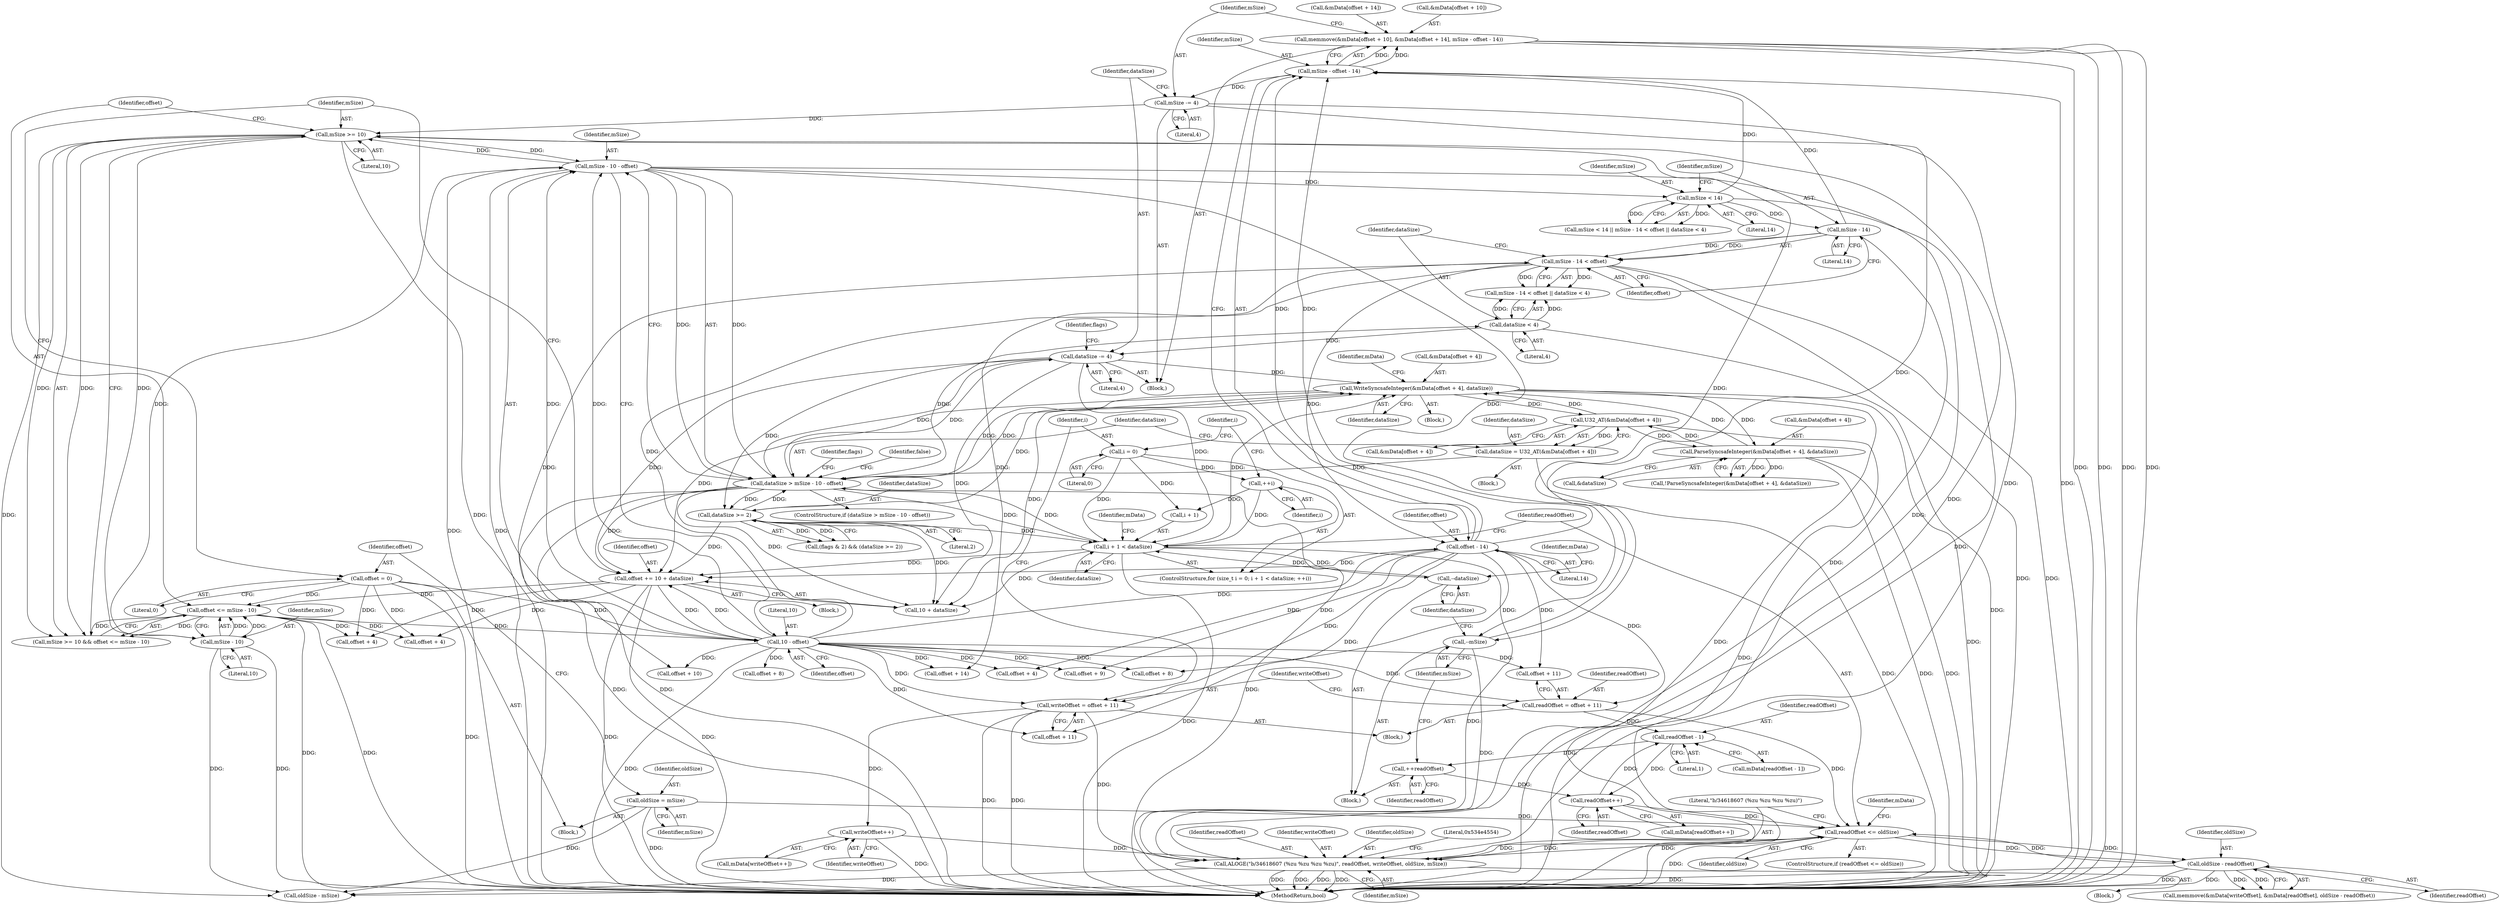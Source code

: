 digraph "0_Android_dd3ca4d6b81a9ae2ddf358b7b93d2f8c010921f5@array" {
"1000208" [label="(Call,memmove(&mData[offset + 10], &mData[offset + 14], mSize - offset - 14))"];
"1000221" [label="(Call,mSize - offset - 14)"];
"1000193" [label="(Call,mSize < 14)"];
"1000164" [label="(Call,mSize - 10 - offset)"];
"1000113" [label="(Call,mSize >= 10)"];
"1000226" [label="(Call,mSize -= 4)"];
"1000286" [label="(Call,--mSize)"];
"1000318" [label="(Call,ALOGE(\"b/34618607 (%zu %zu %zu %zu)\", readOffset, writeOffset, oldSize, mSize))"];
"1000300" [label="(Call,readOffset <= oldSize)"];
"1000297" [label="(Call,readOffset++)"];
"1000284" [label="(Call,++readOffset)"];
"1000274" [label="(Call,readOffset - 1)"];
"1000245" [label="(Call,readOffset = offset + 11)"];
"1000223" [label="(Call,offset - 14)"];
"1000197" [label="(Call,mSize - 14 < offset)"];
"1000198" [label="(Call,mSize - 14)"];
"1000166" [label="(Call,10 - offset)"];
"1000116" [label="(Call,offset <= mSize - 10)"];
"1000363" [label="(Call,offset += 10 + dataSize)"];
"1000337" [label="(Call,WriteSyncsafeInteger(&mData[offset + 4], dataSize))"];
"1000139" [label="(Call,U32_AT(&mData[offset + 4]))"];
"1000149" [label="(Call,ParseSyncsafeInteger(&mData[offset + 4], &dataSize))"];
"1000261" [label="(Call,i + 1 < dataSize)"];
"1000258" [label="(Call,i = 0)"];
"1000266" [label="(Call,++i)"];
"1000288" [label="(Call,--dataSize)"];
"1000229" [label="(Call,dataSize -= 4)"];
"1000202" [label="(Call,dataSize < 4)"];
"1000162" [label="(Call,dataSize > mSize - 10 - offset)"];
"1000137" [label="(Call,dataSize = U32_AT(&mData[offset + 4]))"];
"1000240" [label="(Call,dataSize >= 2)"];
"1000108" [label="(Call,offset = 0)"];
"1000118" [label="(Call,mSize - 10)"];
"1000104" [label="(Call,oldSize = mSize)"];
"1000313" [label="(Call,oldSize - readOffset)"];
"1000293" [label="(Call,writeOffset++)"];
"1000251" [label="(Call,writeOffset = offset + 11)"];
"1000193" [label="(Call,mSize < 14)"];
"1000139" [label="(Call,U32_AT(&mData[offset + 4]))"];
"1000105" [label="(Identifier,oldSize)"];
"1000102" [label="(Block,)"];
"1000348" [label="(Call,offset + 8)"];
"1000295" [label="(Call,mData[readOffset++])"];
"1000195" [label="(Literal,14)"];
"1000365" [label="(Call,10 + dataSize)"];
"1000222" [label="(Identifier,mSize)"];
"1000108" [label="(Call,offset = 0)"];
"1000320" [label="(Identifier,readOffset)"];
"1000273" [label="(Identifier,mData)"];
"1000200" [label="(Literal,14)"];
"1000341" [label="(Call,offset + 4)"];
"1000174" [label="(Identifier,flags)"];
"1000318" [label="(Call,ALOGE(\"b/34618607 (%zu %zu %zu %zu)\", readOffset, writeOffset, oldSize, mSize))"];
"1000242" [label="(Literal,2)"];
"1000315" [label="(Identifier,readOffset)"];
"1000307" [label="(Identifier,mData)"];
"1000287" [label="(Identifier,mSize)"];
"1000149" [label="(Call,ParseSyncsafeInteger(&mData[offset + 4], &dataSize))"];
"1000109" [label="(Identifier,offset)"];
"1000258" [label="(Call,i = 0)"];
"1000226" [label="(Call,mSize -= 4)"];
"1000225" [label="(Literal,14)"];
"1000321" [label="(Identifier,writeOffset)"];
"1000298" [label="(Identifier,readOffset)"];
"1000223" [label="(Call,offset - 14)"];
"1000323" [label="(Identifier,mSize)"];
"1000120" [label="(Literal,10)"];
"1000291" [label="(Call,mData[writeOffset++])"];
"1000267" [label="(Identifier,i)"];
"1000119" [label="(Identifier,mSize)"];
"1000266" [label="(Call,++i)"];
"1000215" [label="(Call,&mData[offset + 14])"];
"1000300" [label="(Call,readOffset <= oldSize)"];
"1000363" [label="(Call,offset += 10 + dataSize)"];
"1000208" [label="(Call,memmove(&mData[offset + 10], &mData[offset + 14], mSize - offset - 14))"];
"1000231" [label="(Literal,4)"];
"1000194" [label="(Identifier,mSize)"];
"1000116" [label="(Call,offset <= mSize - 10)"];
"1000236" [label="(Call,(flags & 2) && (dataSize >= 2))"];
"1000253" [label="(Call,offset + 11)"];
"1000302" [label="(Identifier,oldSize)"];
"1000251" [label="(Call,writeOffset = offset + 11)"];
"1000272" [label="(Call,mData[readOffset - 1])"];
"1000314" [label="(Identifier,oldSize)"];
"1000262" [label="(Call,i + 1)"];
"1000190" [label="(Block,)"];
"1000148" [label="(Call,!ParseSyncsafeInteger(&mData[offset + 4], &dataSize))"];
"1000289" [label="(Identifier,dataSize)"];
"1000256" [label="(ControlStructure,for (size_t i = 0; i + 1 < dataSize; ++i))"];
"1000286" [label="(Call,--mSize)"];
"1000283" [label="(Block,)"];
"1000304" [label="(Call,memmove(&mData[writeOffset], &mData[readOffset], oldSize - readOffset))"];
"1000156" [label="(Call,&dataSize)"];
"1000284" [label="(Call,++readOffset)"];
"1000197" [label="(Call,mSize - 14 < offset)"];
"1000201" [label="(Identifier,offset)"];
"1000110" [label="(Literal,0)"];
"1000140" [label="(Call,&mData[offset + 4])"];
"1000285" [label="(Identifier,readOffset)"];
"1000161" [label="(ControlStructure,if (dataSize > mSize - 10 - offset))"];
"1000212" [label="(Call,offset + 10)"];
"1000357" [label="(Call,offset + 9)"];
"1000313" [label="(Call,oldSize - readOffset)"];
"1000230" [label="(Identifier,dataSize)"];
"1000218" [label="(Call,offset + 14)"];
"1000322" [label="(Identifier,oldSize)"];
"1000192" [label="(Call,mSize < 14 || mSize - 14 < offset || dataSize < 4)"];
"1000221" [label="(Call,mSize - offset - 14)"];
"1000276" [label="(Literal,1)"];
"1000136" [label="(Block,)"];
"1000229" [label="(Call,dataSize -= 4)"];
"1000319" [label="(Literal,\"b/34618607 (%zu %zu %zu %zu)\")"];
"1000260" [label="(Literal,0)"];
"1000241" [label="(Identifier,dataSize)"];
"1000153" [label="(Call,offset + 4)"];
"1000233" [label="(Identifier,flags)"];
"1000274" [label="(Call,readOffset - 1)"];
"1000337" [label="(Call,WriteSyncsafeInteger(&mData[offset + 4], dataSize))"];
"1000246" [label="(Identifier,readOffset)"];
"1000162" [label="(Call,dataSize > mSize - 10 - offset)"];
"1000347" [label="(Identifier,mData)"];
"1000265" [label="(Identifier,dataSize)"];
"1000202" [label="(Call,dataSize < 4)"];
"1000275" [label="(Identifier,readOffset)"];
"1000104" [label="(Call,oldSize = mSize)"];
"1000379" [label="(MethodReturn,bool)"];
"1000338" [label="(Call,&mData[offset + 4])"];
"1000150" [label="(Call,&mData[offset + 4])"];
"1000245" [label="(Call,readOffset = offset + 11)"];
"1000143" [label="(Call,offset + 4)"];
"1000224" [label="(Identifier,offset)"];
"1000317" [label="(Block,)"];
"1000374" [label="(Call,oldSize - mSize)"];
"1000293" [label="(Call,writeOffset++)"];
"1000204" [label="(Literal,4)"];
"1000167" [label="(Literal,10)"];
"1000114" [label="(Identifier,mSize)"];
"1000198" [label="(Call,mSize - 14)"];
"1000117" [label="(Identifier,offset)"];
"1000247" [label="(Call,offset + 11)"];
"1000121" [label="(Block,)"];
"1000106" [label="(Identifier,mSize)"];
"1000138" [label="(Identifier,dataSize)"];
"1000179" [label="(Call,offset + 8)"];
"1000203" [label="(Identifier,dataSize)"];
"1000163" [label="(Identifier,dataSize)"];
"1000294" [label="(Identifier,writeOffset)"];
"1000263" [label="(Identifier,i)"];
"1000113" [label="(Call,mSize >= 10)"];
"1000344" [label="(Identifier,dataSize)"];
"1000292" [label="(Identifier,mData)"];
"1000240" [label="(Call,dataSize >= 2)"];
"1000168" [label="(Identifier,offset)"];
"1000325" [label="(Literal,0x534e4554)"];
"1000137" [label="(Call,dataSize = U32_AT(&mData[offset + 4]))"];
"1000336" [label="(Block,)"];
"1000297" [label="(Call,readOffset++)"];
"1000196" [label="(Call,mSize - 14 < offset || dataSize < 4)"];
"1000118" [label="(Call,mSize - 10)"];
"1000199" [label="(Identifier,mSize)"];
"1000364" [label="(Identifier,offset)"];
"1000228" [label="(Literal,4)"];
"1000261" [label="(Call,i + 1 < dataSize)"];
"1000252" [label="(Identifier,writeOffset)"];
"1000227" [label="(Identifier,mSize)"];
"1000299" [label="(ControlStructure,if (readOffset <= oldSize))"];
"1000259" [label="(Identifier,i)"];
"1000115" [label="(Literal,10)"];
"1000171" [label="(Identifier,false)"];
"1000288" [label="(Call,--dataSize)"];
"1000209" [label="(Call,&mData[offset + 10])"];
"1000112" [label="(Call,mSize >= 10 && offset <= mSize - 10)"];
"1000166" [label="(Call,10 - offset)"];
"1000165" [label="(Identifier,mSize)"];
"1000164" [label="(Call,mSize - 10 - offset)"];
"1000301" [label="(Identifier,readOffset)"];
"1000243" [label="(Block,)"];
"1000208" -> "1000190"  [label="AST: "];
"1000208" -> "1000221"  [label="CFG: "];
"1000209" -> "1000208"  [label="AST: "];
"1000215" -> "1000208"  [label="AST: "];
"1000221" -> "1000208"  [label="AST: "];
"1000227" -> "1000208"  [label="CFG: "];
"1000208" -> "1000379"  [label="DDG: "];
"1000208" -> "1000379"  [label="DDG: "];
"1000208" -> "1000379"  [label="DDG: "];
"1000208" -> "1000379"  [label="DDG: "];
"1000221" -> "1000208"  [label="DDG: "];
"1000221" -> "1000208"  [label="DDG: "];
"1000221" -> "1000223"  [label="CFG: "];
"1000222" -> "1000221"  [label="AST: "];
"1000223" -> "1000221"  [label="AST: "];
"1000221" -> "1000379"  [label="DDG: "];
"1000193" -> "1000221"  [label="DDG: "];
"1000198" -> "1000221"  [label="DDG: "];
"1000223" -> "1000221"  [label="DDG: "];
"1000223" -> "1000221"  [label="DDG: "];
"1000221" -> "1000226"  [label="DDG: "];
"1000193" -> "1000192"  [label="AST: "];
"1000193" -> "1000195"  [label="CFG: "];
"1000194" -> "1000193"  [label="AST: "];
"1000195" -> "1000193"  [label="AST: "];
"1000199" -> "1000193"  [label="CFG: "];
"1000192" -> "1000193"  [label="CFG: "];
"1000193" -> "1000379"  [label="DDG: "];
"1000193" -> "1000192"  [label="DDG: "];
"1000193" -> "1000192"  [label="DDG: "];
"1000164" -> "1000193"  [label="DDG: "];
"1000193" -> "1000198"  [label="DDG: "];
"1000164" -> "1000162"  [label="AST: "];
"1000164" -> "1000166"  [label="CFG: "];
"1000165" -> "1000164"  [label="AST: "];
"1000166" -> "1000164"  [label="AST: "];
"1000162" -> "1000164"  [label="CFG: "];
"1000164" -> "1000379"  [label="DDG: "];
"1000164" -> "1000379"  [label="DDG: "];
"1000164" -> "1000113"  [label="DDG: "];
"1000164" -> "1000162"  [label="DDG: "];
"1000164" -> "1000162"  [label="DDG: "];
"1000113" -> "1000164"  [label="DDG: "];
"1000118" -> "1000164"  [label="DDG: "];
"1000166" -> "1000164"  [label="DDG: "];
"1000166" -> "1000164"  [label="DDG: "];
"1000164" -> "1000286"  [label="DDG: "];
"1000164" -> "1000318"  [label="DDG: "];
"1000113" -> "1000112"  [label="AST: "];
"1000113" -> "1000115"  [label="CFG: "];
"1000114" -> "1000113"  [label="AST: "];
"1000115" -> "1000113"  [label="AST: "];
"1000117" -> "1000113"  [label="CFG: "];
"1000112" -> "1000113"  [label="CFG: "];
"1000113" -> "1000379"  [label="DDG: "];
"1000113" -> "1000112"  [label="DDG: "];
"1000113" -> "1000112"  [label="DDG: "];
"1000226" -> "1000113"  [label="DDG: "];
"1000286" -> "1000113"  [label="DDG: "];
"1000318" -> "1000113"  [label="DDG: "];
"1000113" -> "1000118"  [label="DDG: "];
"1000113" -> "1000374"  [label="DDG: "];
"1000226" -> "1000190"  [label="AST: "];
"1000226" -> "1000228"  [label="CFG: "];
"1000227" -> "1000226"  [label="AST: "];
"1000228" -> "1000226"  [label="AST: "];
"1000230" -> "1000226"  [label="CFG: "];
"1000226" -> "1000286"  [label="DDG: "];
"1000226" -> "1000318"  [label="DDG: "];
"1000286" -> "1000283"  [label="AST: "];
"1000286" -> "1000287"  [label="CFG: "];
"1000287" -> "1000286"  [label="AST: "];
"1000289" -> "1000286"  [label="CFG: "];
"1000286" -> "1000318"  [label="DDG: "];
"1000318" -> "1000317"  [label="AST: "];
"1000318" -> "1000323"  [label="CFG: "];
"1000319" -> "1000318"  [label="AST: "];
"1000320" -> "1000318"  [label="AST: "];
"1000321" -> "1000318"  [label="AST: "];
"1000322" -> "1000318"  [label="AST: "];
"1000323" -> "1000318"  [label="AST: "];
"1000325" -> "1000318"  [label="CFG: "];
"1000318" -> "1000379"  [label="DDG: "];
"1000318" -> "1000379"  [label="DDG: "];
"1000318" -> "1000379"  [label="DDG: "];
"1000318" -> "1000379"  [label="DDG: "];
"1000318" -> "1000300"  [label="DDG: "];
"1000300" -> "1000318"  [label="DDG: "];
"1000300" -> "1000318"  [label="DDG: "];
"1000293" -> "1000318"  [label="DDG: "];
"1000251" -> "1000318"  [label="DDG: "];
"1000318" -> "1000374"  [label="DDG: "];
"1000300" -> "1000299"  [label="AST: "];
"1000300" -> "1000302"  [label="CFG: "];
"1000301" -> "1000300"  [label="AST: "];
"1000302" -> "1000300"  [label="AST: "];
"1000307" -> "1000300"  [label="CFG: "];
"1000319" -> "1000300"  [label="CFG: "];
"1000300" -> "1000379"  [label="DDG: "];
"1000297" -> "1000300"  [label="DDG: "];
"1000245" -> "1000300"  [label="DDG: "];
"1000104" -> "1000300"  [label="DDG: "];
"1000313" -> "1000300"  [label="DDG: "];
"1000300" -> "1000313"  [label="DDG: "];
"1000300" -> "1000313"  [label="DDG: "];
"1000297" -> "1000295"  [label="AST: "];
"1000297" -> "1000298"  [label="CFG: "];
"1000298" -> "1000297"  [label="AST: "];
"1000295" -> "1000297"  [label="CFG: "];
"1000297" -> "1000274"  [label="DDG: "];
"1000284" -> "1000297"  [label="DDG: "];
"1000274" -> "1000297"  [label="DDG: "];
"1000284" -> "1000283"  [label="AST: "];
"1000284" -> "1000285"  [label="CFG: "];
"1000285" -> "1000284"  [label="AST: "];
"1000287" -> "1000284"  [label="CFG: "];
"1000274" -> "1000284"  [label="DDG: "];
"1000274" -> "1000272"  [label="AST: "];
"1000274" -> "1000276"  [label="CFG: "];
"1000275" -> "1000274"  [label="AST: "];
"1000276" -> "1000274"  [label="AST: "];
"1000272" -> "1000274"  [label="CFG: "];
"1000245" -> "1000274"  [label="DDG: "];
"1000245" -> "1000243"  [label="AST: "];
"1000245" -> "1000247"  [label="CFG: "];
"1000246" -> "1000245"  [label="AST: "];
"1000247" -> "1000245"  [label="AST: "];
"1000252" -> "1000245"  [label="CFG: "];
"1000223" -> "1000245"  [label="DDG: "];
"1000166" -> "1000245"  [label="DDG: "];
"1000223" -> "1000225"  [label="CFG: "];
"1000224" -> "1000223"  [label="AST: "];
"1000225" -> "1000223"  [label="AST: "];
"1000197" -> "1000223"  [label="DDG: "];
"1000166" -> "1000223"  [label="DDG: "];
"1000223" -> "1000247"  [label="DDG: "];
"1000223" -> "1000251"  [label="DDG: "];
"1000223" -> "1000253"  [label="DDG: "];
"1000223" -> "1000341"  [label="DDG: "];
"1000223" -> "1000348"  [label="DDG: "];
"1000223" -> "1000357"  [label="DDG: "];
"1000223" -> "1000363"  [label="DDG: "];
"1000197" -> "1000196"  [label="AST: "];
"1000197" -> "1000201"  [label="CFG: "];
"1000198" -> "1000197"  [label="AST: "];
"1000201" -> "1000197"  [label="AST: "];
"1000203" -> "1000197"  [label="CFG: "];
"1000196" -> "1000197"  [label="CFG: "];
"1000197" -> "1000379"  [label="DDG: "];
"1000197" -> "1000379"  [label="DDG: "];
"1000197" -> "1000196"  [label="DDG: "];
"1000197" -> "1000196"  [label="DDG: "];
"1000198" -> "1000197"  [label="DDG: "];
"1000198" -> "1000197"  [label="DDG: "];
"1000166" -> "1000197"  [label="DDG: "];
"1000197" -> "1000212"  [label="DDG: "];
"1000197" -> "1000218"  [label="DDG: "];
"1000198" -> "1000200"  [label="CFG: "];
"1000199" -> "1000198"  [label="AST: "];
"1000200" -> "1000198"  [label="AST: "];
"1000201" -> "1000198"  [label="CFG: "];
"1000198" -> "1000379"  [label="DDG: "];
"1000166" -> "1000168"  [label="CFG: "];
"1000167" -> "1000166"  [label="AST: "];
"1000168" -> "1000166"  [label="AST: "];
"1000166" -> "1000379"  [label="DDG: "];
"1000116" -> "1000166"  [label="DDG: "];
"1000363" -> "1000166"  [label="DDG: "];
"1000108" -> "1000166"  [label="DDG: "];
"1000166" -> "1000179"  [label="DDG: "];
"1000166" -> "1000212"  [label="DDG: "];
"1000166" -> "1000218"  [label="DDG: "];
"1000166" -> "1000247"  [label="DDG: "];
"1000166" -> "1000251"  [label="DDG: "];
"1000166" -> "1000253"  [label="DDG: "];
"1000166" -> "1000341"  [label="DDG: "];
"1000166" -> "1000348"  [label="DDG: "];
"1000166" -> "1000357"  [label="DDG: "];
"1000166" -> "1000363"  [label="DDG: "];
"1000116" -> "1000112"  [label="AST: "];
"1000116" -> "1000118"  [label="CFG: "];
"1000117" -> "1000116"  [label="AST: "];
"1000118" -> "1000116"  [label="AST: "];
"1000112" -> "1000116"  [label="CFG: "];
"1000116" -> "1000379"  [label="DDG: "];
"1000116" -> "1000379"  [label="DDG: "];
"1000116" -> "1000112"  [label="DDG: "];
"1000116" -> "1000112"  [label="DDG: "];
"1000363" -> "1000116"  [label="DDG: "];
"1000108" -> "1000116"  [label="DDG: "];
"1000118" -> "1000116"  [label="DDG: "];
"1000118" -> "1000116"  [label="DDG: "];
"1000116" -> "1000143"  [label="DDG: "];
"1000116" -> "1000153"  [label="DDG: "];
"1000363" -> "1000121"  [label="AST: "];
"1000363" -> "1000365"  [label="CFG: "];
"1000364" -> "1000363"  [label="AST: "];
"1000365" -> "1000363"  [label="AST: "];
"1000114" -> "1000363"  [label="CFG: "];
"1000363" -> "1000379"  [label="DDG: "];
"1000363" -> "1000379"  [label="DDG: "];
"1000363" -> "1000143"  [label="DDG: "];
"1000363" -> "1000153"  [label="DDG: "];
"1000337" -> "1000363"  [label="DDG: "];
"1000261" -> "1000363"  [label="DDG: "];
"1000229" -> "1000363"  [label="DDG: "];
"1000162" -> "1000363"  [label="DDG: "];
"1000240" -> "1000363"  [label="DDG: "];
"1000337" -> "1000336"  [label="AST: "];
"1000337" -> "1000344"  [label="CFG: "];
"1000338" -> "1000337"  [label="AST: "];
"1000344" -> "1000337"  [label="AST: "];
"1000347" -> "1000337"  [label="CFG: "];
"1000337" -> "1000379"  [label="DDG: "];
"1000337" -> "1000379"  [label="DDG: "];
"1000337" -> "1000139"  [label="DDG: "];
"1000337" -> "1000149"  [label="DDG: "];
"1000337" -> "1000162"  [label="DDG: "];
"1000139" -> "1000337"  [label="DDG: "];
"1000149" -> "1000337"  [label="DDG: "];
"1000261" -> "1000337"  [label="DDG: "];
"1000229" -> "1000337"  [label="DDG: "];
"1000162" -> "1000337"  [label="DDG: "];
"1000240" -> "1000337"  [label="DDG: "];
"1000337" -> "1000365"  [label="DDG: "];
"1000139" -> "1000137"  [label="AST: "];
"1000139" -> "1000140"  [label="CFG: "];
"1000140" -> "1000139"  [label="AST: "];
"1000137" -> "1000139"  [label="CFG: "];
"1000139" -> "1000379"  [label="DDG: "];
"1000139" -> "1000137"  [label="DDG: "];
"1000149" -> "1000139"  [label="DDG: "];
"1000139" -> "1000149"  [label="DDG: "];
"1000149" -> "1000148"  [label="AST: "];
"1000149" -> "1000156"  [label="CFG: "];
"1000150" -> "1000149"  [label="AST: "];
"1000156" -> "1000149"  [label="AST: "];
"1000148" -> "1000149"  [label="CFG: "];
"1000149" -> "1000379"  [label="DDG: "];
"1000149" -> "1000379"  [label="DDG: "];
"1000149" -> "1000148"  [label="DDG: "];
"1000149" -> "1000148"  [label="DDG: "];
"1000261" -> "1000256"  [label="AST: "];
"1000261" -> "1000265"  [label="CFG: "];
"1000262" -> "1000261"  [label="AST: "];
"1000265" -> "1000261"  [label="AST: "];
"1000273" -> "1000261"  [label="CFG: "];
"1000301" -> "1000261"  [label="CFG: "];
"1000261" -> "1000379"  [label="DDG: "];
"1000261" -> "1000379"  [label="DDG: "];
"1000261" -> "1000162"  [label="DDG: "];
"1000258" -> "1000261"  [label="DDG: "];
"1000266" -> "1000261"  [label="DDG: "];
"1000288" -> "1000261"  [label="DDG: "];
"1000229" -> "1000261"  [label="DDG: "];
"1000162" -> "1000261"  [label="DDG: "];
"1000240" -> "1000261"  [label="DDG: "];
"1000261" -> "1000288"  [label="DDG: "];
"1000261" -> "1000365"  [label="DDG: "];
"1000258" -> "1000256"  [label="AST: "];
"1000258" -> "1000260"  [label="CFG: "];
"1000259" -> "1000258"  [label="AST: "];
"1000260" -> "1000258"  [label="AST: "];
"1000263" -> "1000258"  [label="CFG: "];
"1000258" -> "1000262"  [label="DDG: "];
"1000258" -> "1000266"  [label="DDG: "];
"1000266" -> "1000256"  [label="AST: "];
"1000266" -> "1000267"  [label="CFG: "];
"1000267" -> "1000266"  [label="AST: "];
"1000263" -> "1000266"  [label="CFG: "];
"1000266" -> "1000262"  [label="DDG: "];
"1000288" -> "1000283"  [label="AST: "];
"1000288" -> "1000289"  [label="CFG: "];
"1000289" -> "1000288"  [label="AST: "];
"1000292" -> "1000288"  [label="CFG: "];
"1000229" -> "1000190"  [label="AST: "];
"1000229" -> "1000231"  [label="CFG: "];
"1000230" -> "1000229"  [label="AST: "];
"1000231" -> "1000229"  [label="AST: "];
"1000233" -> "1000229"  [label="CFG: "];
"1000229" -> "1000162"  [label="DDG: "];
"1000202" -> "1000229"  [label="DDG: "];
"1000162" -> "1000229"  [label="DDG: "];
"1000229" -> "1000240"  [label="DDG: "];
"1000229" -> "1000365"  [label="DDG: "];
"1000202" -> "1000196"  [label="AST: "];
"1000202" -> "1000204"  [label="CFG: "];
"1000203" -> "1000202"  [label="AST: "];
"1000204" -> "1000202"  [label="AST: "];
"1000196" -> "1000202"  [label="CFG: "];
"1000202" -> "1000379"  [label="DDG: "];
"1000202" -> "1000196"  [label="DDG: "];
"1000202" -> "1000196"  [label="DDG: "];
"1000162" -> "1000202"  [label="DDG: "];
"1000162" -> "1000161"  [label="AST: "];
"1000163" -> "1000162"  [label="AST: "];
"1000171" -> "1000162"  [label="CFG: "];
"1000174" -> "1000162"  [label="CFG: "];
"1000162" -> "1000379"  [label="DDG: "];
"1000162" -> "1000379"  [label="DDG: "];
"1000162" -> "1000379"  [label="DDG: "];
"1000137" -> "1000162"  [label="DDG: "];
"1000240" -> "1000162"  [label="DDG: "];
"1000162" -> "1000240"  [label="DDG: "];
"1000162" -> "1000365"  [label="DDG: "];
"1000137" -> "1000136"  [label="AST: "];
"1000138" -> "1000137"  [label="AST: "];
"1000163" -> "1000137"  [label="CFG: "];
"1000137" -> "1000379"  [label="DDG: "];
"1000240" -> "1000236"  [label="AST: "];
"1000240" -> "1000242"  [label="CFG: "];
"1000241" -> "1000240"  [label="AST: "];
"1000242" -> "1000240"  [label="AST: "];
"1000236" -> "1000240"  [label="CFG: "];
"1000240" -> "1000236"  [label="DDG: "];
"1000240" -> "1000236"  [label="DDG: "];
"1000240" -> "1000365"  [label="DDG: "];
"1000108" -> "1000102"  [label="AST: "];
"1000108" -> "1000110"  [label="CFG: "];
"1000109" -> "1000108"  [label="AST: "];
"1000110" -> "1000108"  [label="AST: "];
"1000114" -> "1000108"  [label="CFG: "];
"1000108" -> "1000379"  [label="DDG: "];
"1000108" -> "1000143"  [label="DDG: "];
"1000108" -> "1000153"  [label="DDG: "];
"1000118" -> "1000120"  [label="CFG: "];
"1000119" -> "1000118"  [label="AST: "];
"1000120" -> "1000118"  [label="AST: "];
"1000118" -> "1000379"  [label="DDG: "];
"1000118" -> "1000374"  [label="DDG: "];
"1000104" -> "1000102"  [label="AST: "];
"1000104" -> "1000106"  [label="CFG: "];
"1000105" -> "1000104"  [label="AST: "];
"1000106" -> "1000104"  [label="AST: "];
"1000109" -> "1000104"  [label="CFG: "];
"1000104" -> "1000379"  [label="DDG: "];
"1000104" -> "1000374"  [label="DDG: "];
"1000313" -> "1000304"  [label="AST: "];
"1000313" -> "1000315"  [label="CFG: "];
"1000314" -> "1000313"  [label="AST: "];
"1000315" -> "1000313"  [label="AST: "];
"1000304" -> "1000313"  [label="CFG: "];
"1000313" -> "1000379"  [label="DDG: "];
"1000313" -> "1000379"  [label="DDG: "];
"1000313" -> "1000304"  [label="DDG: "];
"1000313" -> "1000304"  [label="DDG: "];
"1000313" -> "1000374"  [label="DDG: "];
"1000293" -> "1000291"  [label="AST: "];
"1000293" -> "1000294"  [label="CFG: "];
"1000294" -> "1000293"  [label="AST: "];
"1000291" -> "1000293"  [label="CFG: "];
"1000293" -> "1000379"  [label="DDG: "];
"1000251" -> "1000293"  [label="DDG: "];
"1000251" -> "1000243"  [label="AST: "];
"1000251" -> "1000253"  [label="CFG: "];
"1000252" -> "1000251"  [label="AST: "];
"1000253" -> "1000251"  [label="AST: "];
"1000259" -> "1000251"  [label="CFG: "];
"1000251" -> "1000379"  [label="DDG: "];
"1000251" -> "1000379"  [label="DDG: "];
}
